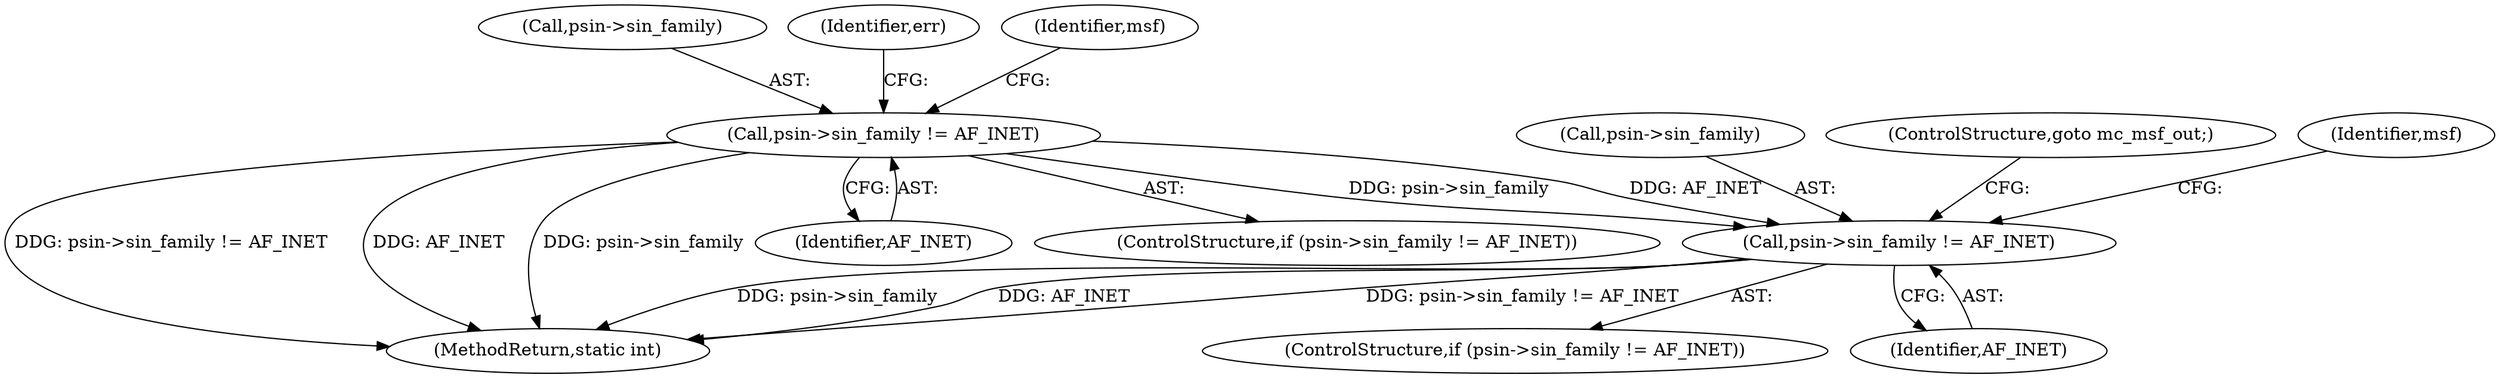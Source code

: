digraph "0_linux_f6d8bd051c391c1c0458a30b2a7abcd939329259_26@pointer" {
"1001572" [label="(Call,psin->sin_family != AF_INET)"];
"1001506" [label="(Call,psin->sin_family != AF_INET)"];
"1001571" [label="(ControlStructure,if (psin->sin_family != AF_INET))"];
"1001573" [label="(Call,psin->sin_family)"];
"1001577" [label="(ControlStructure,goto mc_msf_out;)"];
"1001510" [label="(Identifier,AF_INET)"];
"1001507" [label="(Call,psin->sin_family)"];
"1001513" [label="(Identifier,err)"];
"1001505" [label="(ControlStructure,if (psin->sin_family != AF_INET))"];
"1001576" [label="(Identifier,AF_INET)"];
"1001581" [label="(Identifier,msf)"];
"1001506" [label="(Call,psin->sin_family != AF_INET)"];
"1001732" [label="(MethodReturn,static int)"];
"1001519" [label="(Identifier,msf)"];
"1001572" [label="(Call,psin->sin_family != AF_INET)"];
"1001572" -> "1001571"  [label="AST: "];
"1001572" -> "1001576"  [label="CFG: "];
"1001573" -> "1001572"  [label="AST: "];
"1001576" -> "1001572"  [label="AST: "];
"1001577" -> "1001572"  [label="CFG: "];
"1001581" -> "1001572"  [label="CFG: "];
"1001572" -> "1001732"  [label="DDG: psin->sin_family"];
"1001572" -> "1001732"  [label="DDG: AF_INET"];
"1001572" -> "1001732"  [label="DDG: psin->sin_family != AF_INET"];
"1001506" -> "1001572"  [label="DDG: psin->sin_family"];
"1001506" -> "1001572"  [label="DDG: AF_INET"];
"1001506" -> "1001505"  [label="AST: "];
"1001506" -> "1001510"  [label="CFG: "];
"1001507" -> "1001506"  [label="AST: "];
"1001510" -> "1001506"  [label="AST: "];
"1001513" -> "1001506"  [label="CFG: "];
"1001519" -> "1001506"  [label="CFG: "];
"1001506" -> "1001732"  [label="DDG: psin->sin_family != AF_INET"];
"1001506" -> "1001732"  [label="DDG: AF_INET"];
"1001506" -> "1001732"  [label="DDG: psin->sin_family"];
}

